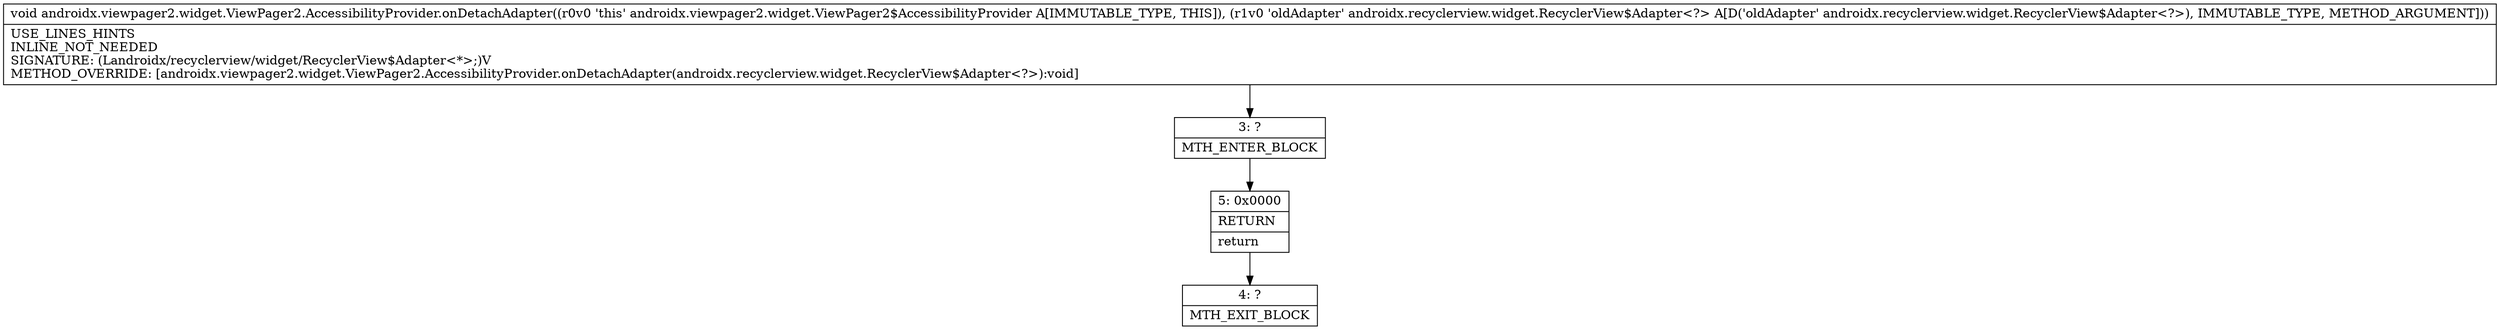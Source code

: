 digraph "CFG forandroidx.viewpager2.widget.ViewPager2.AccessibilityProvider.onDetachAdapter(Landroidx\/recyclerview\/widget\/RecyclerView$Adapter;)V" {
Node_3 [shape=record,label="{3\:\ ?|MTH_ENTER_BLOCK\l}"];
Node_5 [shape=record,label="{5\:\ 0x0000|RETURN\l|return\l}"];
Node_4 [shape=record,label="{4\:\ ?|MTH_EXIT_BLOCK\l}"];
MethodNode[shape=record,label="{void androidx.viewpager2.widget.ViewPager2.AccessibilityProvider.onDetachAdapter((r0v0 'this' androidx.viewpager2.widget.ViewPager2$AccessibilityProvider A[IMMUTABLE_TYPE, THIS]), (r1v0 'oldAdapter' androidx.recyclerview.widget.RecyclerView$Adapter\<?\> A[D('oldAdapter' androidx.recyclerview.widget.RecyclerView$Adapter\<?\>), IMMUTABLE_TYPE, METHOD_ARGUMENT]))  | USE_LINES_HINTS\lINLINE_NOT_NEEDED\lSIGNATURE: (Landroidx\/recyclerview\/widget\/RecyclerView$Adapter\<*\>;)V\lMETHOD_OVERRIDE: [androidx.viewpager2.widget.ViewPager2.AccessibilityProvider.onDetachAdapter(androidx.recyclerview.widget.RecyclerView$Adapter\<?\>):void]\l}"];
MethodNode -> Node_3;Node_3 -> Node_5;
Node_5 -> Node_4;
}

